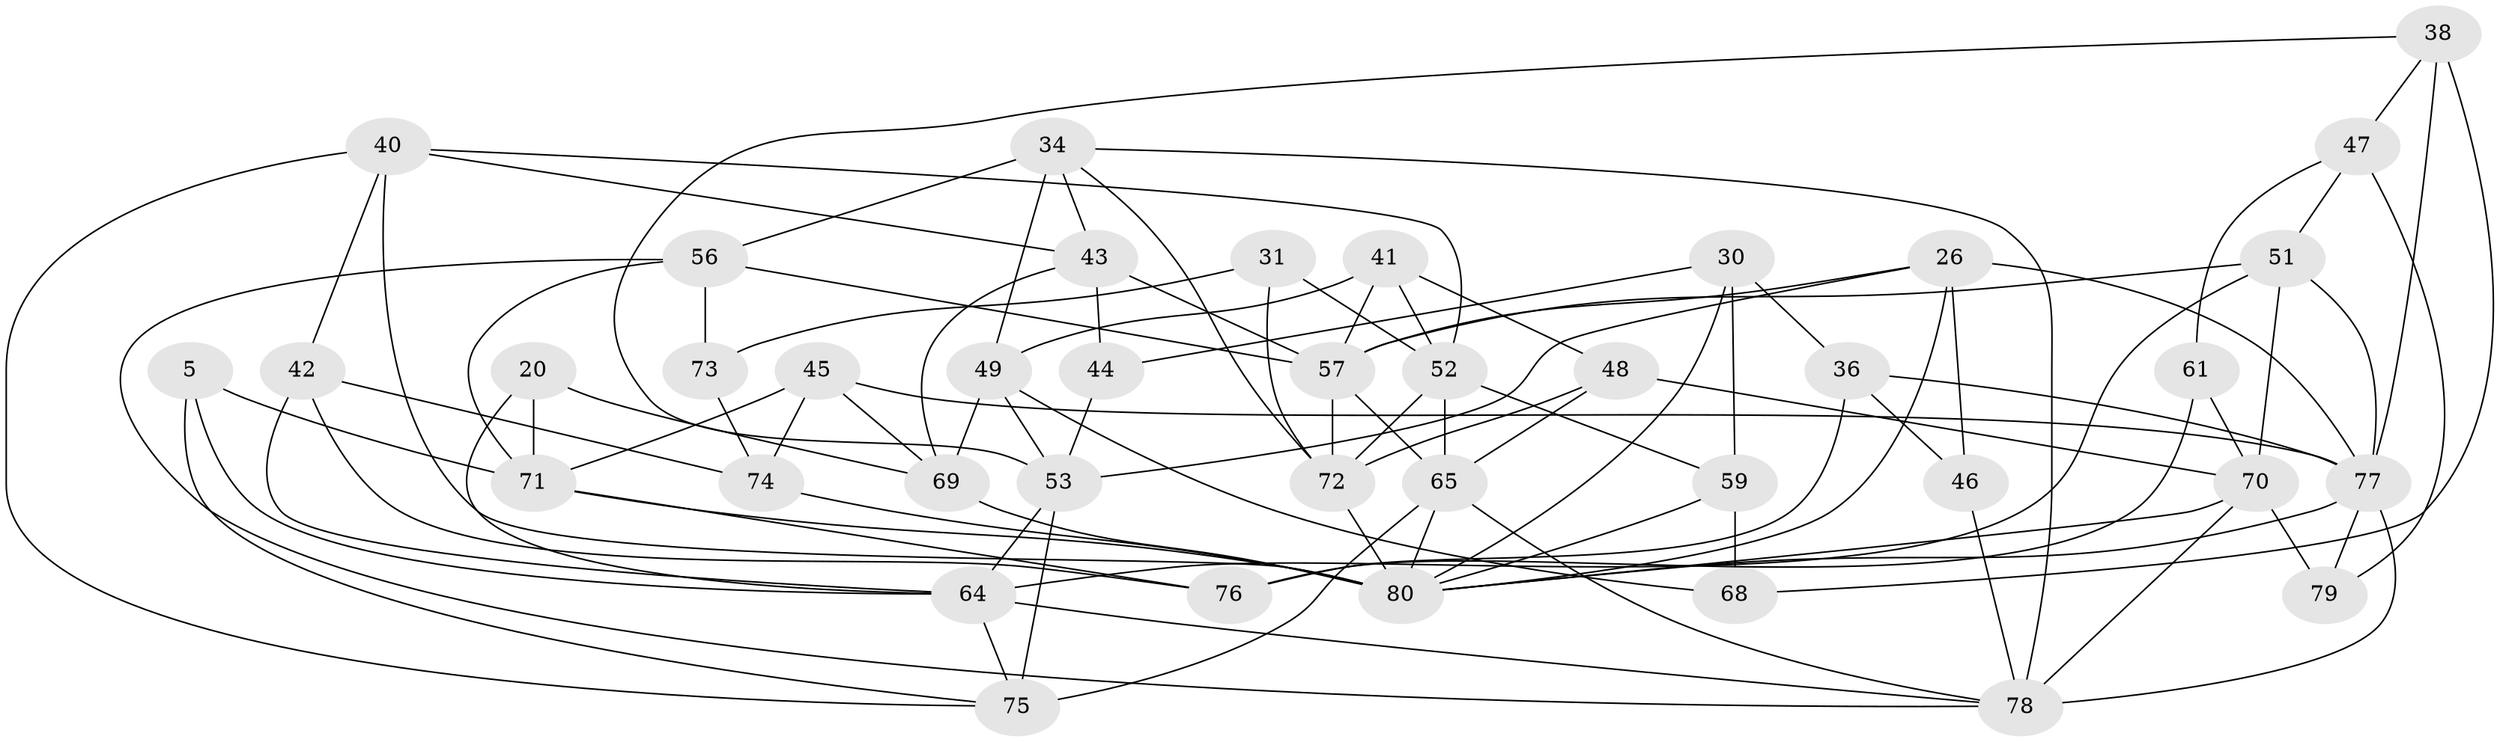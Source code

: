 // original degree distribution, {4: 1.0}
// Generated by graph-tools (version 1.1) at 2025/58/03/09/25 04:58:39]
// undirected, 40 vertices, 96 edges
graph export_dot {
graph [start="1"]
  node [color=gray90,style=filled];
  5;
  20;
  26 [super="+17"];
  30;
  31;
  34 [super="+4"];
  36;
  38;
  40 [super="+33+21"];
  41;
  42 [super="+15"];
  43 [super="+39"];
  44;
  45;
  46;
  47;
  48;
  49 [super="+28"];
  51 [super="+24"];
  52 [super="+18"];
  53 [super="+27"];
  56 [super="+35"];
  57 [super="+23+50"];
  59 [super="+58"];
  61;
  64 [super="+16"];
  65 [super="+10+29"];
  68;
  69 [super="+14"];
  70 [super="+9"];
  71 [super="+25"];
  72 [super="+67"];
  73;
  74;
  75 [super="+63"];
  76 [super="+54"];
  77 [super="+32+62"];
  78 [super="+60"];
  79;
  80 [super="+7+11+66"];
  5 -- 71 [weight=2];
  5 -- 75;
  5 -- 64;
  20 -- 71 [weight=2];
  20 -- 69;
  20 -- 64;
  26 -- 46 [weight=2];
  26 -- 53;
  26 -- 77;
  26 -- 80;
  26 -- 57;
  30 -- 44;
  30 -- 36;
  30 -- 59;
  30 -- 80;
  31 -- 72;
  31 -- 73;
  31 -- 52 [weight=2];
  34 -- 49 [weight=2];
  34 -- 72;
  34 -- 56;
  34 -- 43;
  34 -- 78;
  36 -- 76;
  36 -- 46;
  36 -- 77;
  38 -- 68;
  38 -- 47;
  38 -- 77;
  38 -- 53;
  40 -- 42 [weight=2];
  40 -- 80 [weight=3];
  40 -- 75;
  40 -- 43;
  40 -- 52;
  41 -- 52;
  41 -- 48;
  41 -- 49;
  41 -- 57;
  42 -- 64;
  42 -- 76 [weight=2];
  42 -- 74;
  43 -- 44 [weight=2];
  43 -- 69;
  43 -- 57;
  44 -- 53;
  45 -- 74;
  45 -- 71;
  45 -- 69;
  45 -- 77;
  46 -- 78;
  47 -- 79;
  47 -- 61;
  47 -- 51;
  48 -- 70;
  48 -- 65;
  48 -- 72;
  49 -- 53;
  49 -- 68;
  49 -- 69;
  51 -- 64 [weight=2];
  51 -- 77;
  51 -- 70;
  51 -- 57;
  52 -- 65;
  52 -- 59 [weight=2];
  52 -- 72;
  53 -- 75;
  53 -- 64;
  56 -- 78;
  56 -- 73 [weight=2];
  56 -- 57;
  56 -- 71;
  57 -- 65;
  57 -- 72 [weight=2];
  59 -- 68 [weight=2];
  59 -- 80;
  61 -- 70;
  61 -- 76 [weight=2];
  64 -- 75;
  64 -- 78;
  65 -- 75 [weight=2];
  65 -- 80 [weight=2];
  65 -- 78;
  69 -- 80 [weight=2];
  70 -- 78 [weight=2];
  70 -- 79;
  70 -- 80 [weight=2];
  71 -- 76;
  71 -- 80;
  72 -- 80 [weight=2];
  73 -- 74;
  74 -- 80;
  77 -- 79 [weight=2];
  77 -- 80 [weight=2];
  77 -- 78;
}
